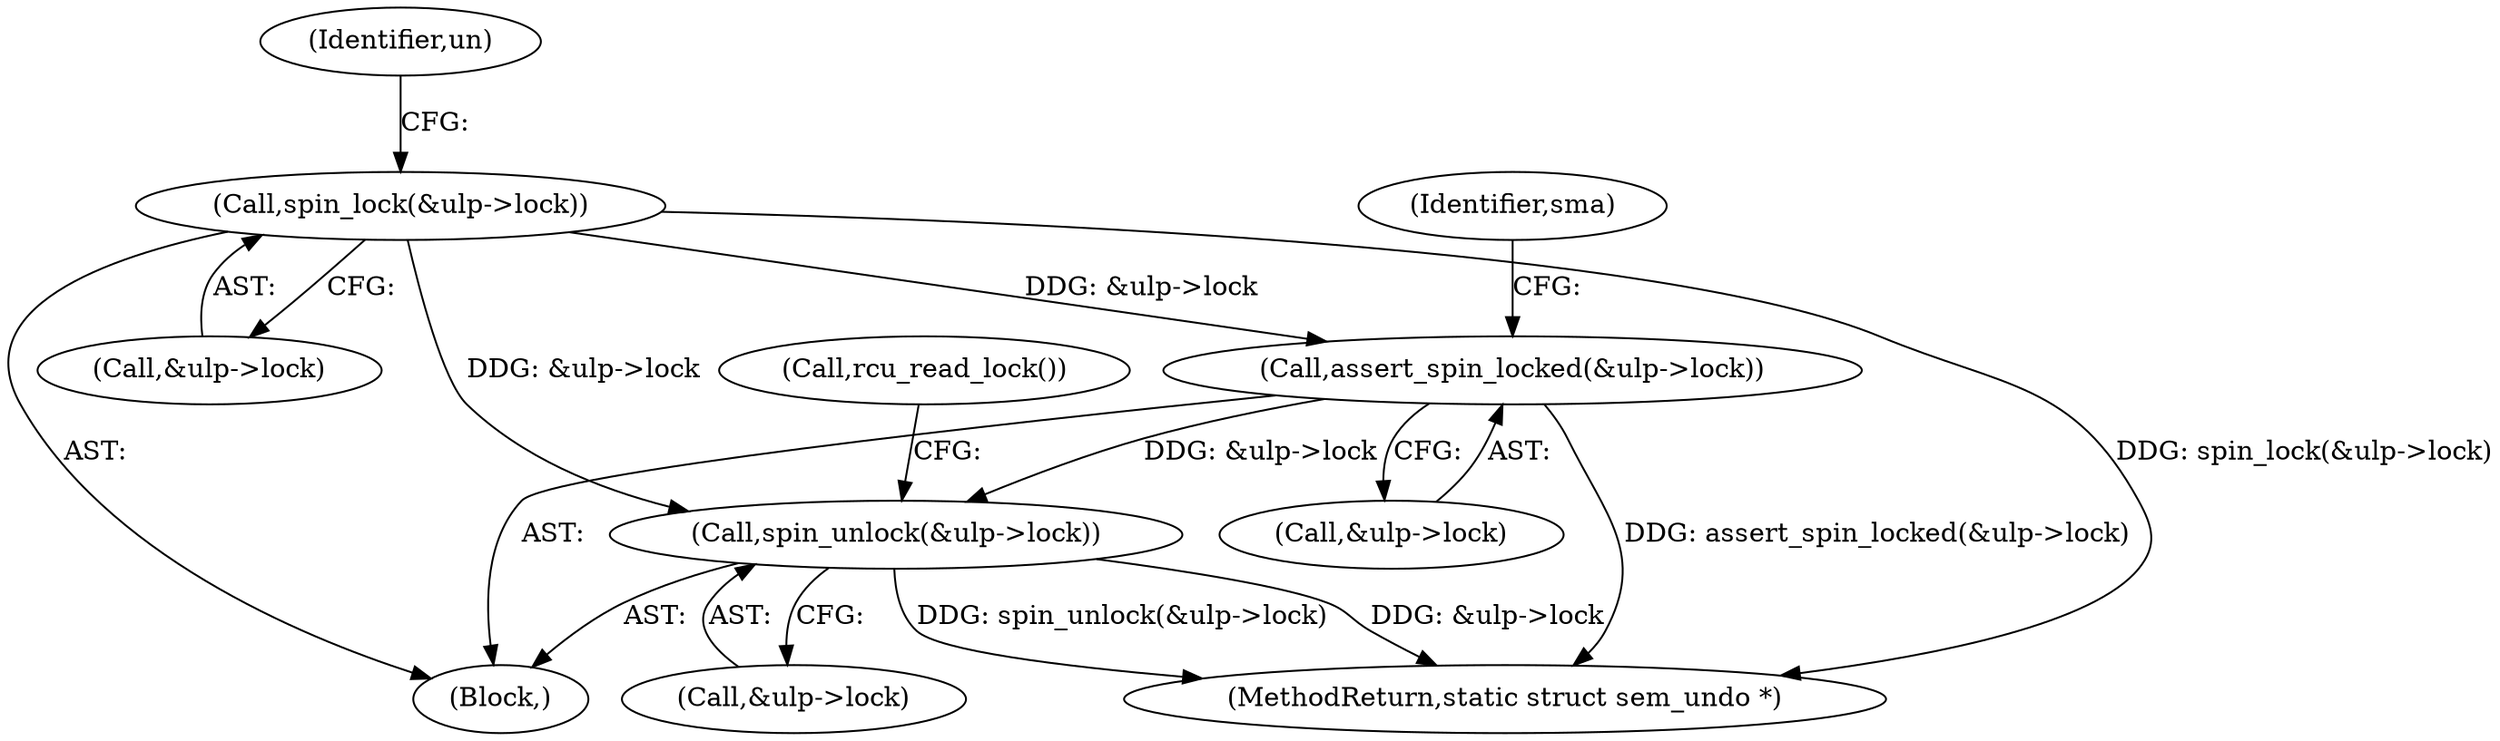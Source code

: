 digraph "0_linux_6062a8dc0517bce23e3c2f7d2fea5e22411269a3_2@API" {
"1000220" [label="(Call,assert_spin_locked(&ulp->lock))"];
"1000200" [label="(Call,spin_lock(&ulp->lock))"];
"1000233" [label="(Call,spin_unlock(&ulp->lock))"];
"1000201" [label="(Call,&ulp->lock)"];
"1000200" [label="(Call,spin_lock(&ulp->lock))"];
"1000238" [label="(Call,rcu_read_lock())"];
"1000233" [label="(Call,spin_unlock(&ulp->lock))"];
"1000229" [label="(Identifier,sma)"];
"1000206" [label="(Identifier,un)"];
"1000220" [label="(Call,assert_spin_locked(&ulp->lock))"];
"1000244" [label="(MethodReturn,static struct sem_undo *)"];
"1000109" [label="(Block,)"];
"1000234" [label="(Call,&ulp->lock)"];
"1000221" [label="(Call,&ulp->lock)"];
"1000220" -> "1000109"  [label="AST: "];
"1000220" -> "1000221"  [label="CFG: "];
"1000221" -> "1000220"  [label="AST: "];
"1000229" -> "1000220"  [label="CFG: "];
"1000220" -> "1000244"  [label="DDG: assert_spin_locked(&ulp->lock)"];
"1000200" -> "1000220"  [label="DDG: &ulp->lock"];
"1000220" -> "1000233"  [label="DDG: &ulp->lock"];
"1000200" -> "1000109"  [label="AST: "];
"1000200" -> "1000201"  [label="CFG: "];
"1000201" -> "1000200"  [label="AST: "];
"1000206" -> "1000200"  [label="CFG: "];
"1000200" -> "1000244"  [label="DDG: spin_lock(&ulp->lock)"];
"1000200" -> "1000233"  [label="DDG: &ulp->lock"];
"1000233" -> "1000109"  [label="AST: "];
"1000233" -> "1000234"  [label="CFG: "];
"1000234" -> "1000233"  [label="AST: "];
"1000238" -> "1000233"  [label="CFG: "];
"1000233" -> "1000244"  [label="DDG: spin_unlock(&ulp->lock)"];
"1000233" -> "1000244"  [label="DDG: &ulp->lock"];
}
